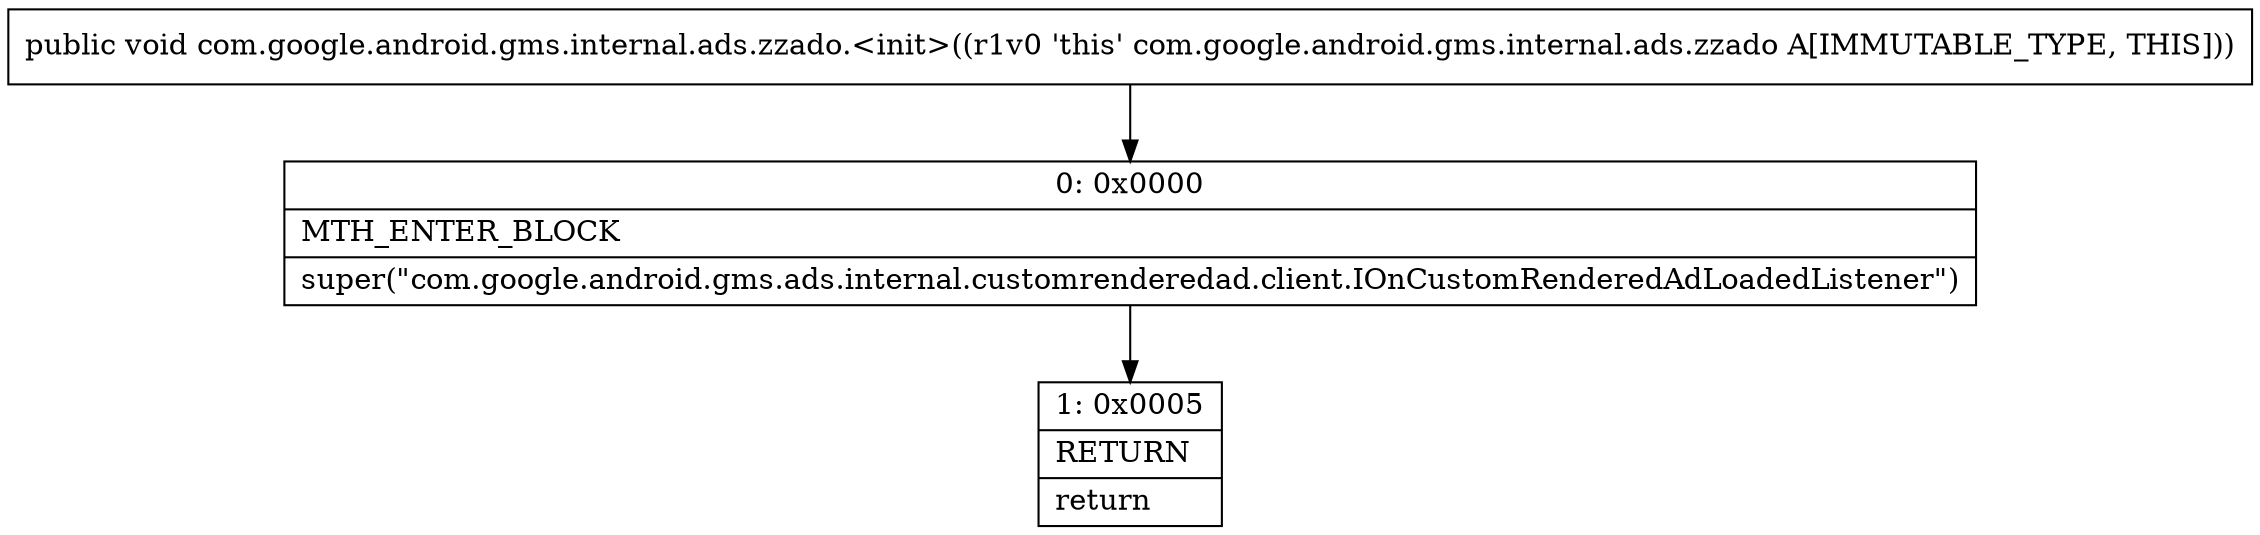 digraph "CFG forcom.google.android.gms.internal.ads.zzado.\<init\>()V" {
Node_0 [shape=record,label="{0\:\ 0x0000|MTH_ENTER_BLOCK\l|super(\"com.google.android.gms.ads.internal.customrenderedad.client.IOnCustomRenderedAdLoadedListener\")\l}"];
Node_1 [shape=record,label="{1\:\ 0x0005|RETURN\l|return\l}"];
MethodNode[shape=record,label="{public void com.google.android.gms.internal.ads.zzado.\<init\>((r1v0 'this' com.google.android.gms.internal.ads.zzado A[IMMUTABLE_TYPE, THIS])) }"];
MethodNode -> Node_0;
Node_0 -> Node_1;
}

